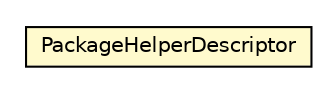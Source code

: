 #!/usr/local/bin/dot
#
# Class diagram 
# Generated by UMLGraph version 5.1 (http://www.umlgraph.org/)
#

digraph G {
	edge [fontname="Helvetica",fontsize=10,labelfontname="Helvetica",labelfontsize=10];
	node [fontname="Helvetica",fontsize=10,shape=plaintext];
	nodesep=0.25;
	ranksep=0.5;
	// org.androidtransfuse.gen.invocationBuilder.PackageHelperDescriptor
	c142119 [label=<<table title="org.androidtransfuse.gen.invocationBuilder.PackageHelperDescriptor" border="0" cellborder="1" cellspacing="0" cellpadding="2" port="p" bgcolor="lemonChiffon" href="./PackageHelperDescriptor.html">
		<tr><td><table border="0" cellspacing="0" cellpadding="1">
<tr><td align="center" balign="center"> PackageHelperDescriptor </td></tr>
		</table></td></tr>
		</table>>, fontname="Helvetica", fontcolor="black", fontsize=10.0];
}

